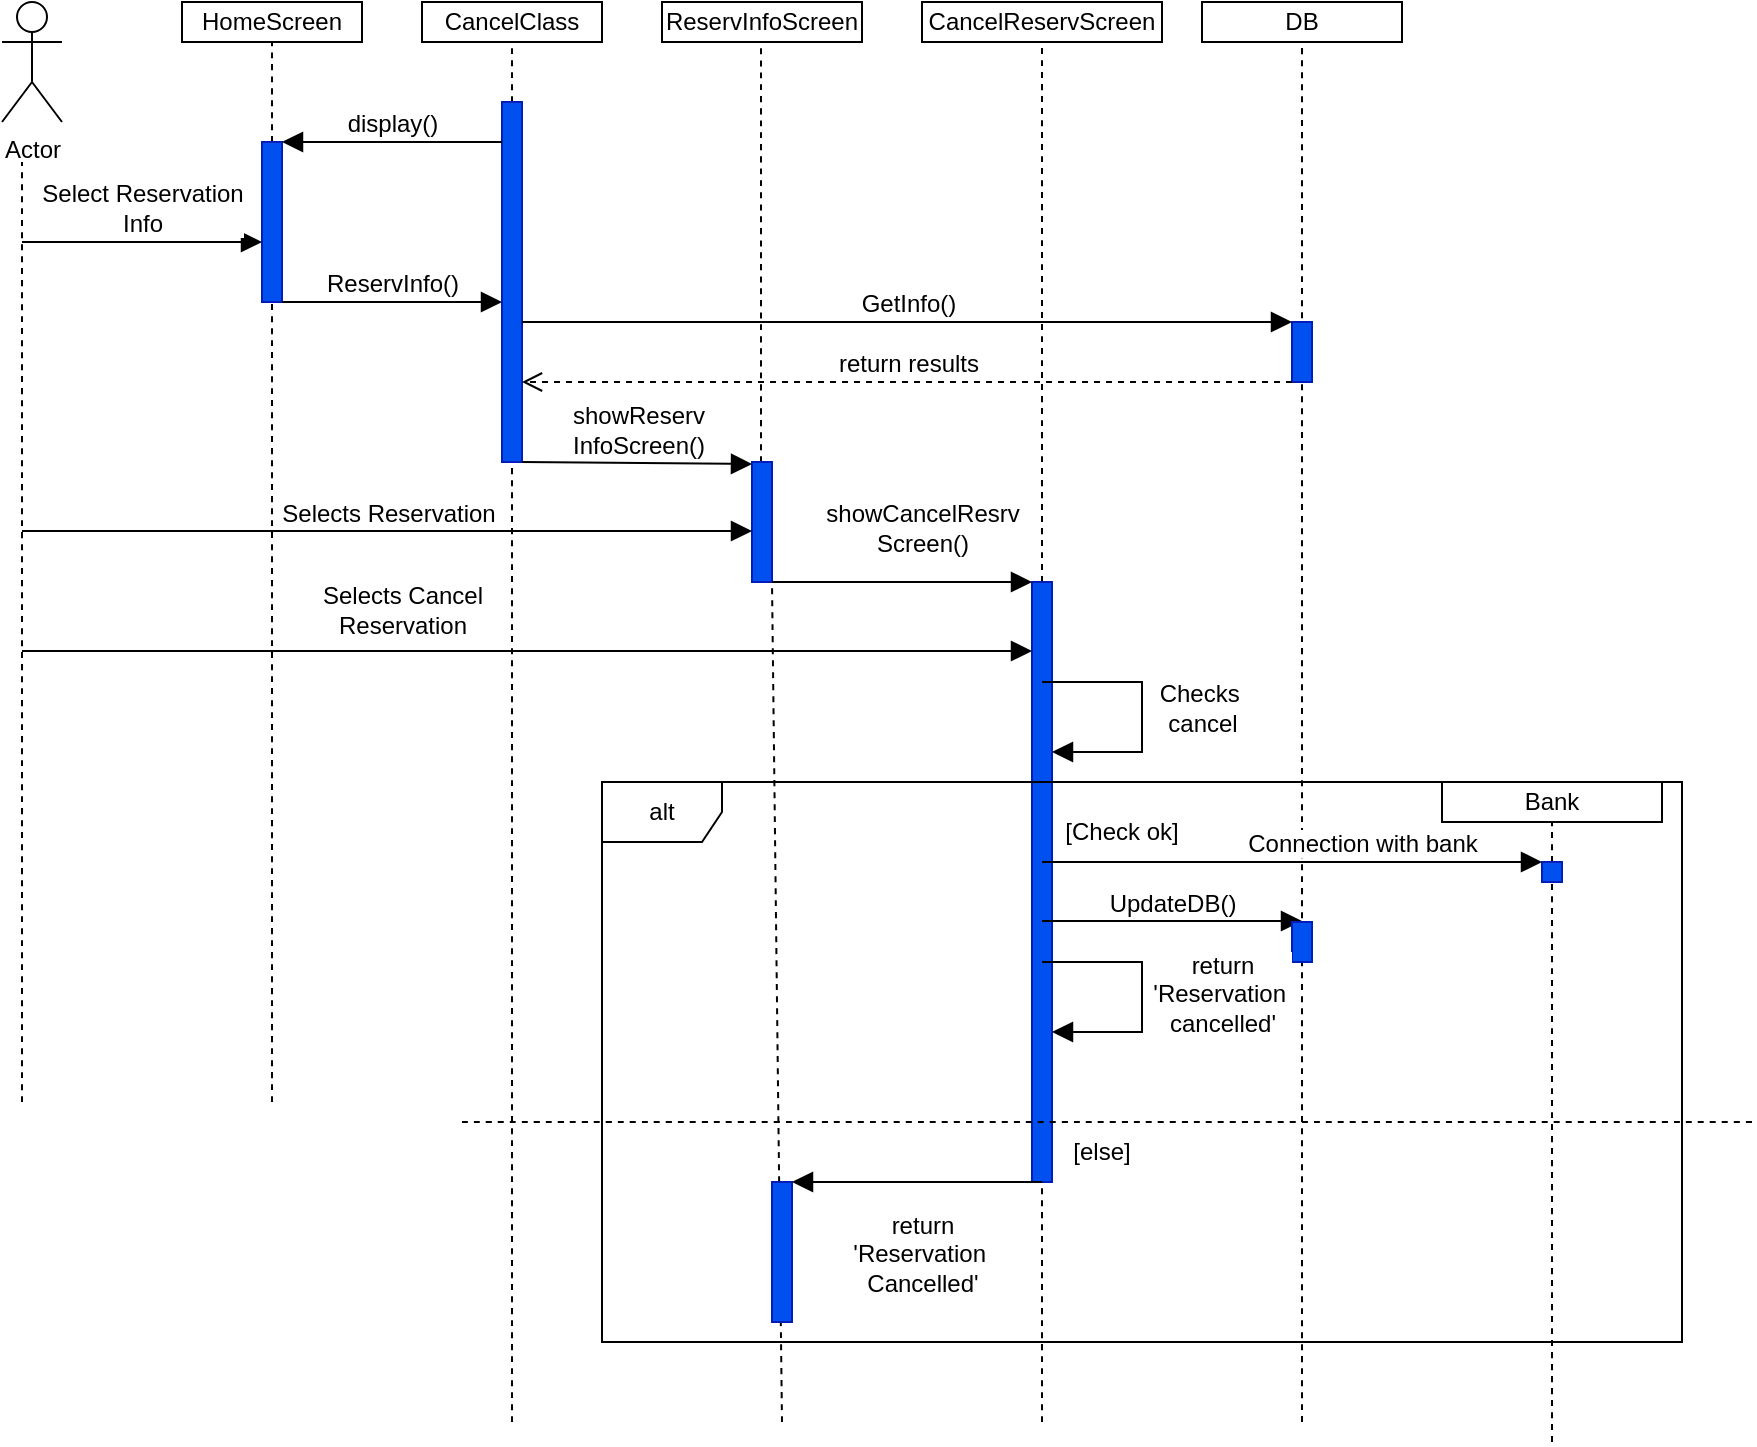 <mxfile version="27.0.5">
  <diagram name="Page-1" id="2YBvvXClWsGukQMizWep">
    <mxGraphModel dx="1281" dy="567" grid="1" gridSize="10" guides="1" tooltips="1" connect="1" arrows="1" fold="1" page="1" pageScale="1" pageWidth="850" pageHeight="1100" math="0" shadow="0">
      <root>
        <mxCell id="0" />
        <mxCell id="1" parent="0" />
        <mxCell id="3hoJsLYC_WbmtNubMKzN-2" value="Actor" style="shape=umlActor;verticalLabelPosition=bottom;verticalAlign=top;html=1;" parent="1" vertex="1">
          <mxGeometry x="10" y="10" width="30" height="60" as="geometry" />
        </mxCell>
        <mxCell id="3hoJsLYC_WbmtNubMKzN-3" value="" style="endArrow=none;dashed=1;html=1;rounded=0;fontSize=12;startSize=8;endSize=8;curved=1;" parent="1" edge="1">
          <mxGeometry width="50" height="50" relative="1" as="geometry">
            <mxPoint x="20" y="560" as="sourcePoint" />
            <mxPoint x="20" y="90" as="targetPoint" />
          </mxGeometry>
        </mxCell>
        <mxCell id="3hoJsLYC_WbmtNubMKzN-5" value="" style="endArrow=none;dashed=1;html=1;rounded=0;fontSize=12;startSize=8;endSize=8;curved=1;" parent="1" source="3hoJsLYC_WbmtNubMKzN-20" target="3hoJsLYC_WbmtNubMKzN-6" edge="1">
          <mxGeometry width="50" height="50" relative="1" as="geometry">
            <mxPoint x="145" y="560" as="sourcePoint" />
            <mxPoint x="350" y="290" as="targetPoint" />
          </mxGeometry>
        </mxCell>
        <mxCell id="3hoJsLYC_WbmtNubMKzN-6" value="HomeScreen" style="rounded=0;whiteSpace=wrap;html=1;" parent="1" vertex="1">
          <mxGeometry x="100" y="10" width="90" height="20" as="geometry" />
        </mxCell>
        <mxCell id="3hoJsLYC_WbmtNubMKzN-7" value="CancelClass" style="rounded=0;whiteSpace=wrap;html=1;" parent="1" vertex="1">
          <mxGeometry x="220" y="10" width="90" height="20" as="geometry" />
        </mxCell>
        <mxCell id="3hoJsLYC_WbmtNubMKzN-8" value="" style="endArrow=none;dashed=1;html=1;rounded=0;fontSize=12;startSize=8;endSize=8;curved=1;entryX=0.5;entryY=1;entryDx=0;entryDy=0;" parent="1" source="3hoJsLYC_WbmtNubMKzN-19" target="3hoJsLYC_WbmtNubMKzN-7" edge="1">
          <mxGeometry width="50" height="50" relative="1" as="geometry">
            <mxPoint x="265" y="560" as="sourcePoint" />
            <mxPoint x="350" y="290" as="targetPoint" />
          </mxGeometry>
        </mxCell>
        <mxCell id="3hoJsLYC_WbmtNubMKzN-10" value="ReservInfoScreen" style="rounded=0;whiteSpace=wrap;html=1;" parent="1" vertex="1">
          <mxGeometry x="340" y="10" width="100" height="20" as="geometry" />
        </mxCell>
        <mxCell id="3hoJsLYC_WbmtNubMKzN-11" value="" style="endArrow=none;dashed=1;html=1;rounded=0;fontSize=12;startSize=8;endSize=8;curved=1;" parent="1" source="3hoJsLYC_WbmtNubMKzN-18" edge="1">
          <mxGeometry width="50" height="50" relative="1" as="geometry">
            <mxPoint x="390" y="560" as="sourcePoint" />
            <mxPoint x="389.5" y="30" as="targetPoint" />
          </mxGeometry>
        </mxCell>
        <mxCell id="3hoJsLYC_WbmtNubMKzN-12" value="" style="endArrow=none;dashed=1;html=1;rounded=0;fontSize=12;startSize=8;endSize=8;curved=1;" parent="1" source="3hoJsLYC_WbmtNubMKzN-17" target="3hoJsLYC_WbmtNubMKzN-13" edge="1">
          <mxGeometry width="50" height="50" relative="1" as="geometry">
            <mxPoint x="530" y="560" as="sourcePoint" />
            <mxPoint x="370" y="290" as="targetPoint" />
          </mxGeometry>
        </mxCell>
        <mxCell id="3hoJsLYC_WbmtNubMKzN-13" value="CancelReservScreen" style="rounded=0;whiteSpace=wrap;html=1;" parent="1" vertex="1">
          <mxGeometry x="470" y="10" width="120" height="20" as="geometry" />
        </mxCell>
        <mxCell id="3hoJsLYC_WbmtNubMKzN-14" value="" style="endArrow=none;dashed=1;html=1;rounded=0;fontSize=12;startSize=8;endSize=8;curved=1;" parent="1" target="3hoJsLYC_WbmtNubMKzN-15" edge="1">
          <mxGeometry width="50" height="50" relative="1" as="geometry">
            <mxPoint x="660" y="720" as="sourcePoint" />
            <mxPoint x="370" y="290" as="targetPoint" />
          </mxGeometry>
        </mxCell>
        <mxCell id="3hoJsLYC_WbmtNubMKzN-15" value="DB" style="rounded=0;whiteSpace=wrap;html=1;" parent="1" vertex="1">
          <mxGeometry x="610" y="10" width="100" height="20" as="geometry" />
        </mxCell>
        <mxCell id="3hoJsLYC_WbmtNubMKzN-16" value="" style="html=1;points=[[0,0,0,0,5],[0,1,0,0,-5],[1,0,0,0,5],[1,1,0,0,-5]];perimeter=orthogonalPerimeter;outlineConnect=0;targetShapes=umlLifeline;portConstraint=eastwest;newEdgeStyle={&quot;curved&quot;:0,&quot;rounded&quot;:0};fillColor=#0050ef;fontColor=#ffffff;strokeColor=#001DBC;" parent="1" vertex="1">
          <mxGeometry x="655" y="170" width="10" height="30" as="geometry" />
        </mxCell>
        <mxCell id="3hoJsLYC_WbmtNubMKzN-21" value="" style="endArrow=none;dashed=1;html=1;rounded=0;fontSize=12;startSize=8;endSize=8;curved=1;" parent="1" target="3hoJsLYC_WbmtNubMKzN-20" edge="1">
          <mxGeometry width="50" height="50" relative="1" as="geometry">
            <mxPoint x="145" y="560" as="sourcePoint" />
            <mxPoint x="145" y="30" as="targetPoint" />
          </mxGeometry>
        </mxCell>
        <mxCell id="3hoJsLYC_WbmtNubMKzN-20" value="" style="html=1;points=[[0,0,0,0,5],[0,1,0,0,-5],[1,0,0,0,5],[1,1,0,0,-5]];perimeter=orthogonalPerimeter;outlineConnect=0;targetShapes=umlLifeline;portConstraint=eastwest;newEdgeStyle={&quot;curved&quot;:0,&quot;rounded&quot;:0};fillColor=#0050ef;fontColor=#ffffff;strokeColor=#001DBC;" parent="1" vertex="1">
          <mxGeometry x="140" y="80" width="10" height="80" as="geometry" />
        </mxCell>
        <mxCell id="3hoJsLYC_WbmtNubMKzN-22" value="" style="endArrow=none;dashed=1;html=1;rounded=0;fontSize=12;startSize=8;endSize=8;curved=1;entryX=0.5;entryY=1;entryDx=0;entryDy=0;" parent="1" target="3hoJsLYC_WbmtNubMKzN-19" edge="1">
          <mxGeometry width="50" height="50" relative="1" as="geometry">
            <mxPoint x="265" y="720" as="sourcePoint" />
            <mxPoint x="265" y="30" as="targetPoint" />
          </mxGeometry>
        </mxCell>
        <mxCell id="3hoJsLYC_WbmtNubMKzN-19" value="" style="html=1;points=[[0,0,0,0,5],[0,1,0,0,-5],[1,0,0,0,5],[1,1,0,0,-5]];perimeter=orthogonalPerimeter;outlineConnect=0;targetShapes=umlLifeline;portConstraint=eastwest;newEdgeStyle={&quot;curved&quot;:0,&quot;rounded&quot;:0};fillColor=#0050ef;fontColor=#ffffff;strokeColor=#001DBC;" parent="1" vertex="1">
          <mxGeometry x="260" y="60" width="10" height="180" as="geometry" />
        </mxCell>
        <mxCell id="3hoJsLYC_WbmtNubMKzN-23" value="" style="endArrow=none;dashed=1;html=1;rounded=0;fontSize=12;startSize=8;endSize=8;curved=1;" parent="1" target="3hoJsLYC_WbmtNubMKzN-17" edge="1">
          <mxGeometry width="50" height="50" relative="1" as="geometry">
            <mxPoint x="530" y="720" as="sourcePoint" />
            <mxPoint x="530" y="30" as="targetPoint" />
          </mxGeometry>
        </mxCell>
        <mxCell id="3hoJsLYC_WbmtNubMKzN-17" value="" style="html=1;points=[[0,0,0,0,5],[0,1,0,0,-5],[1,0,0,0,5],[1,1,0,0,-5]];perimeter=orthogonalPerimeter;outlineConnect=0;targetShapes=umlLifeline;portConstraint=eastwest;newEdgeStyle={&quot;curved&quot;:0,&quot;rounded&quot;:0};fillColor=#0050ef;fontColor=#ffffff;strokeColor=#001DBC;" parent="1" vertex="1">
          <mxGeometry x="525" y="300" width="10" height="300" as="geometry" />
        </mxCell>
        <mxCell id="3hoJsLYC_WbmtNubMKzN-24" value="Select Reservation&lt;div&gt;Info&lt;/div&gt;" style="html=1;verticalAlign=bottom;endArrow=block;curved=0;rounded=0;fontSize=12;startSize=8;endSize=8;" parent="1" target="3hoJsLYC_WbmtNubMKzN-20" edge="1">
          <mxGeometry width="80" relative="1" as="geometry">
            <mxPoint x="20" y="130" as="sourcePoint" />
            <mxPoint x="100" y="130" as="targetPoint" />
          </mxGeometry>
        </mxCell>
        <mxCell id="3hoJsLYC_WbmtNubMKzN-25" value="display()" style="html=1;verticalAlign=bottom;endArrow=block;curved=0;rounded=0;fontSize=12;startSize=8;endSize=8;" parent="1" edge="1">
          <mxGeometry width="80" relative="1" as="geometry">
            <mxPoint x="260" y="80" as="sourcePoint" />
            <mxPoint x="150" y="80" as="targetPoint" />
          </mxGeometry>
        </mxCell>
        <mxCell id="3hoJsLYC_WbmtNubMKzN-26" value="ReservInfo()" style="html=1;verticalAlign=bottom;endArrow=block;curved=0;rounded=0;fontSize=12;startSize=8;endSize=8;" parent="1" target="3hoJsLYC_WbmtNubMKzN-19" edge="1">
          <mxGeometry width="80" relative="1" as="geometry">
            <mxPoint x="150" y="160" as="sourcePoint" />
            <mxPoint x="230" y="160" as="targetPoint" />
          </mxGeometry>
        </mxCell>
        <mxCell id="3hoJsLYC_WbmtNubMKzN-27" value="GetInfo()" style="html=1;verticalAlign=bottom;endArrow=block;curved=0;rounded=0;fontSize=12;startSize=8;endSize=8;" parent="1" target="3hoJsLYC_WbmtNubMKzN-16" edge="1">
          <mxGeometry width="80" relative="1" as="geometry">
            <mxPoint x="270" y="170" as="sourcePoint" />
            <mxPoint x="350" y="170" as="targetPoint" />
          </mxGeometry>
        </mxCell>
        <mxCell id="3hoJsLYC_WbmtNubMKzN-29" value="return results" style="html=1;verticalAlign=bottom;endArrow=open;dashed=1;endSize=8;curved=0;rounded=0;fontSize=12;exitX=0;exitY=1;exitDx=0;exitDy=-5;exitPerimeter=0;" parent="1" edge="1">
          <mxGeometry relative="1" as="geometry">
            <mxPoint x="655" y="200" as="sourcePoint" />
            <mxPoint x="270" y="200" as="targetPoint" />
          </mxGeometry>
        </mxCell>
        <mxCell id="3hoJsLYC_WbmtNubMKzN-30" value="" style="endArrow=none;dashed=1;html=1;rounded=0;fontSize=12;startSize=8;endSize=8;curved=1;" parent="1" target="3hoJsLYC_WbmtNubMKzN-18" edge="1">
          <mxGeometry width="50" height="50" relative="1" as="geometry">
            <mxPoint x="400" y="720" as="sourcePoint" />
            <mxPoint x="389.5" y="30" as="targetPoint" />
          </mxGeometry>
        </mxCell>
        <mxCell id="3hoJsLYC_WbmtNubMKzN-18" value="" style="html=1;points=[[0,0,0,0,5],[0,1,0,0,-5],[1,0,0,0,5],[1,1,0,0,-5]];perimeter=orthogonalPerimeter;outlineConnect=0;targetShapes=umlLifeline;portConstraint=eastwest;newEdgeStyle={&quot;curved&quot;:0,&quot;rounded&quot;:0};fillColor=#0050ef;fontColor=#ffffff;strokeColor=#001DBC;" parent="1" vertex="1">
          <mxGeometry x="385" y="240" width="10" height="60" as="geometry" />
        </mxCell>
        <mxCell id="3hoJsLYC_WbmtNubMKzN-31" value="showReserv&lt;div&gt;InfoScreen()&lt;/div&gt;" style="html=1;verticalAlign=bottom;endArrow=block;curved=0;rounded=0;fontSize=12;startSize=8;endSize=8;" parent="1" edge="1">
          <mxGeometry x="0.009" width="80" relative="1" as="geometry">
            <mxPoint x="270" y="240" as="sourcePoint" />
            <mxPoint x="385" y="241" as="targetPoint" />
            <mxPoint as="offset" />
          </mxGeometry>
        </mxCell>
        <mxCell id="3hoJsLYC_WbmtNubMKzN-32" value="Selects Reservation" style="html=1;verticalAlign=bottom;endArrow=block;curved=0;rounded=0;fontSize=12;startSize=8;endSize=8;" parent="1" target="3hoJsLYC_WbmtNubMKzN-18" edge="1">
          <mxGeometry width="80" relative="1" as="geometry">
            <mxPoint x="20" y="274.5" as="sourcePoint" />
            <mxPoint x="100" y="274.5" as="targetPoint" />
          </mxGeometry>
        </mxCell>
        <mxCell id="3hoJsLYC_WbmtNubMKzN-33" value="showCancelResrv&lt;div&gt;Screen()&lt;/div&gt;" style="html=1;verticalAlign=bottom;endArrow=block;curved=0;rounded=0;fontSize=12;startSize=8;endSize=8;" parent="1" target="3hoJsLYC_WbmtNubMKzN-17" edge="1">
          <mxGeometry x="0.154" y="10" width="80" relative="1" as="geometry">
            <mxPoint x="395" y="300" as="sourcePoint" />
            <mxPoint x="475" y="300" as="targetPoint" />
            <mxPoint as="offset" />
          </mxGeometry>
        </mxCell>
        <mxCell id="3hoJsLYC_WbmtNubMKzN-34" value="Selects Cancel&lt;div&gt;Reservation&lt;/div&gt;" style="html=1;verticalAlign=bottom;endArrow=block;curved=0;rounded=0;fontSize=12;startSize=8;endSize=8;" parent="1" target="3hoJsLYC_WbmtNubMKzN-17" edge="1">
          <mxGeometry x="-0.247" y="5" width="80" relative="1" as="geometry">
            <mxPoint x="20" y="334.5" as="sourcePoint" />
            <mxPoint x="100" y="334.5" as="targetPoint" />
            <mxPoint y="1" as="offset" />
          </mxGeometry>
        </mxCell>
        <mxCell id="3hoJsLYC_WbmtNubMKzN-35" value="Checks&amp;nbsp;&lt;div&gt;cancel&lt;/div&gt;" style="html=1;verticalAlign=bottom;endArrow=block;curved=0;rounded=0;fontSize=12;startSize=8;endSize=8;" parent="1" target="3hoJsLYC_WbmtNubMKzN-17" edge="1">
          <mxGeometry x="0.231" y="30" width="80" relative="1" as="geometry">
            <mxPoint x="530" y="350" as="sourcePoint" />
            <mxPoint x="590" y="390" as="targetPoint" />
            <Array as="points">
              <mxPoint x="580" y="350" />
              <mxPoint x="580" y="385" />
            </Array>
            <mxPoint as="offset" />
          </mxGeometry>
        </mxCell>
        <mxCell id="3hoJsLYC_WbmtNubMKzN-36" value="alt" style="shape=umlFrame;whiteSpace=wrap;html=1;pointerEvents=0;" parent="1" vertex="1">
          <mxGeometry x="310" y="400" width="540" height="280" as="geometry" />
        </mxCell>
        <mxCell id="3hoJsLYC_WbmtNubMKzN-37" value="[Check ok]" style="text;html=1;align=center;verticalAlign=middle;whiteSpace=wrap;rounded=0;" parent="1" vertex="1">
          <mxGeometry x="540" y="410" width="60" height="30" as="geometry" />
        </mxCell>
        <mxCell id="3hoJsLYC_WbmtNubMKzN-38" value="UpdateDB()" style="html=1;verticalAlign=bottom;endArrow=block;curved=0;rounded=0;fontSize=12;startSize=8;endSize=8;" parent="1" edge="1">
          <mxGeometry width="80" relative="1" as="geometry">
            <mxPoint x="530" y="469.5" as="sourcePoint" />
            <mxPoint x="660" y="469.5" as="targetPoint" />
            <mxPoint as="offset" />
          </mxGeometry>
        </mxCell>
        <mxCell id="3hoJsLYC_WbmtNubMKzN-39" value="" style="html=1;points=[[0,0,0,0,5],[0,1,0,0,-5],[1,0,0,0,5],[1,1,0,0,-5]];perimeter=orthogonalPerimeter;outlineConnect=0;targetShapes=umlLifeline;portConstraint=eastwest;newEdgeStyle={&quot;curved&quot;:0,&quot;rounded&quot;:0};fillColor=#0050ef;fontColor=#ffffff;strokeColor=#001DBC;" parent="1" vertex="1">
          <mxGeometry x="655" y="470" width="10" height="20" as="geometry" />
        </mxCell>
        <mxCell id="3hoJsLYC_WbmtNubMKzN-41" value="" style="endArrow=none;dashed=1;html=1;rounded=0;fontSize=12;startSize=8;endSize=8;curved=1;" parent="1" source="3hoJsLYC_WbmtNubMKzN-51" target="3hoJsLYC_WbmtNubMKzN-42" edge="1">
          <mxGeometry width="50" height="50" relative="1" as="geometry">
            <mxPoint x="785" y="730" as="sourcePoint" />
            <mxPoint x="590" y="290" as="targetPoint" />
          </mxGeometry>
        </mxCell>
        <mxCell id="3hoJsLYC_WbmtNubMKzN-42" value="Bank" style="rounded=0;whiteSpace=wrap;html=1;" parent="1" vertex="1">
          <mxGeometry x="730" y="400" width="110" height="20" as="geometry" />
        </mxCell>
        <mxCell id="3hoJsLYC_WbmtNubMKzN-43" value="Connection with bank" style="html=1;verticalAlign=bottom;endArrow=block;curved=0;rounded=0;fontSize=12;startSize=8;endSize=8;" parent="1" edge="1">
          <mxGeometry x="0.28" width="80" relative="1" as="geometry">
            <mxPoint x="530" y="440" as="sourcePoint" />
            <mxPoint x="780" y="440" as="targetPoint" />
            <mxPoint as="offset" />
          </mxGeometry>
        </mxCell>
        <mxCell id="3hoJsLYC_WbmtNubMKzN-44" value="return&lt;div&gt;&#39;Reservation&amp;nbsp;&lt;/div&gt;&lt;div&gt;cancelled&#39;&lt;/div&gt;" style="html=1;verticalAlign=bottom;endArrow=block;curved=0;rounded=0;fontSize=12;startSize=8;endSize=8;" parent="1" edge="1">
          <mxGeometry x="0.308" y="40" width="80" relative="1" as="geometry">
            <mxPoint x="530" y="490" as="sourcePoint" />
            <mxPoint x="535" y="525" as="targetPoint" />
            <Array as="points">
              <mxPoint x="580" y="490" />
              <mxPoint x="580" y="525" />
            </Array>
            <mxPoint x="40" y="-35" as="offset" />
          </mxGeometry>
        </mxCell>
        <mxCell id="3hoJsLYC_WbmtNubMKzN-46" value="" style="endArrow=none;dashed=1;html=1;rounded=0;fontSize=12;startSize=8;endSize=8;curved=1;" parent="1" edge="1">
          <mxGeometry width="50" height="50" relative="1" as="geometry">
            <mxPoint x="240" y="570" as="sourcePoint" />
            <mxPoint x="885" y="570" as="targetPoint" />
            <Array as="points" />
          </mxGeometry>
        </mxCell>
        <mxCell id="3hoJsLYC_WbmtNubMKzN-47" value="[else]" style="text;html=1;align=center;verticalAlign=middle;whiteSpace=wrap;rounded=0;" parent="1" vertex="1">
          <mxGeometry x="530" y="570" width="60" height="30" as="geometry" />
        </mxCell>
        <mxCell id="3hoJsLYC_WbmtNubMKzN-48" style="edgeStyle=none;curved=1;rounded=0;orthogonalLoop=1;jettySize=auto;html=1;exitX=0.5;exitY=1;exitDx=0;exitDy=0;fontSize=12;startSize=8;endSize=8;" parent="1" source="3hoJsLYC_WbmtNubMKzN-47" target="3hoJsLYC_WbmtNubMKzN-47" edge="1">
          <mxGeometry relative="1" as="geometry" />
        </mxCell>
        <mxCell id="3hoJsLYC_WbmtNubMKzN-49" value="" style="html=1;points=[[0,0,0,0,5],[0,1,0,0,-5],[1,0,0,0,5],[1,1,0,0,-5]];perimeter=orthogonalPerimeter;outlineConnect=0;targetShapes=umlLifeline;portConstraint=eastwest;newEdgeStyle={&quot;curved&quot;:0,&quot;rounded&quot;:0};fillColor=#0050ef;fontColor=#ffffff;strokeColor=#001DBC;" parent="1" vertex="1">
          <mxGeometry x="395" y="600" width="10" height="70" as="geometry" />
        </mxCell>
        <mxCell id="3hoJsLYC_WbmtNubMKzN-50" value="return&lt;div&gt;&#39;Reservation&amp;nbsp;&lt;/div&gt;&lt;div&gt;Cancelled&#39;&lt;/div&gt;" style="html=1;verticalAlign=bottom;endArrow=block;curved=0;rounded=0;fontSize=12;startSize=8;endSize=8;" parent="1" target="3hoJsLYC_WbmtNubMKzN-49" edge="1">
          <mxGeometry x="-0.04" y="60" width="80" relative="1" as="geometry">
            <mxPoint x="530" y="600" as="sourcePoint" />
            <mxPoint x="610" y="600" as="targetPoint" />
            <mxPoint as="offset" />
          </mxGeometry>
        </mxCell>
        <mxCell id="3hoJsLYC_WbmtNubMKzN-54" value="" style="endArrow=none;dashed=1;html=1;rounded=0;fontSize=12;startSize=8;endSize=8;curved=1;" parent="1" target="3hoJsLYC_WbmtNubMKzN-51" edge="1">
          <mxGeometry width="50" height="50" relative="1" as="geometry">
            <mxPoint x="785" y="730" as="sourcePoint" />
            <mxPoint x="785" y="30" as="targetPoint" />
          </mxGeometry>
        </mxCell>
        <mxCell id="3hoJsLYC_WbmtNubMKzN-51" value="" style="html=1;points=[[0,0,0,0,5],[0,1,0,0,-5],[1,0,0,0,5],[1,1,0,0,-5]];perimeter=orthogonalPerimeter;outlineConnect=0;targetShapes=umlLifeline;portConstraint=eastwest;newEdgeStyle={&quot;curved&quot;:0,&quot;rounded&quot;:0};fillColor=#0050ef;fontColor=#ffffff;strokeColor=#001DBC;" parent="1" vertex="1">
          <mxGeometry x="780" y="440" width="10" height="10" as="geometry" />
        </mxCell>
      </root>
    </mxGraphModel>
  </diagram>
</mxfile>
